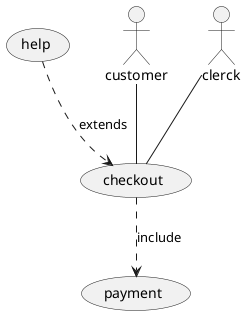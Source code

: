 @startuml
usecase "checkout"
usecase "payment"
usecase "help"
customer -- "checkout"
clerck -- "checkout"
"checkout" ..>"payment" : include
"help" ..> "checkout" : extends

@enduml